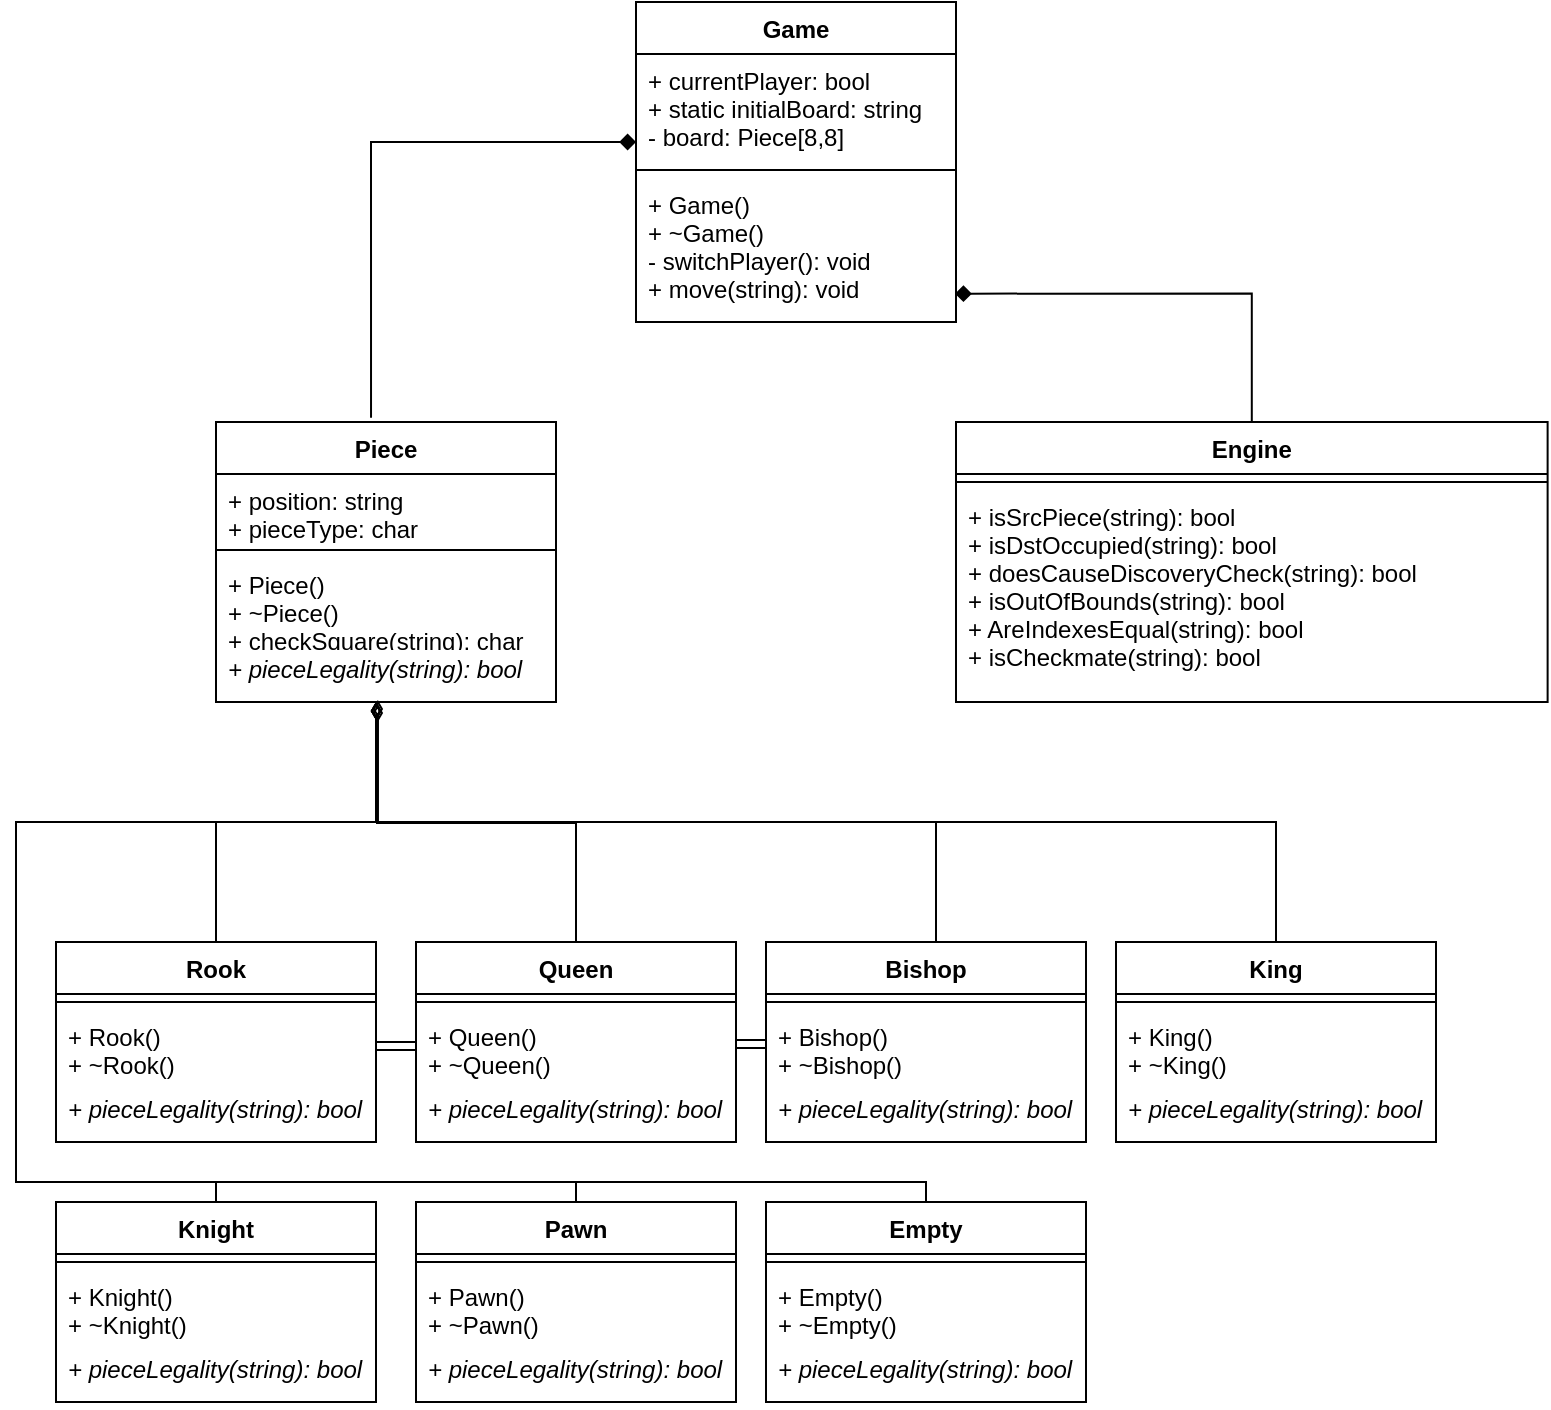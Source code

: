 <mxfile version="14.1.8" type="device"><diagram name="Page-1" id="c4acf3e9-155e-7222-9cf6-157b1a14988f"><mxGraphModel dx="723" dy="375" grid="1" gridSize="10" guides="1" tooltips="1" connect="1" arrows="1" fold="1" page="1" pageScale="1" pageWidth="850" pageHeight="1100" background="none" math="0" shadow="0"><root><mxCell id="0"/><mxCell id="1" parent="0"/><mxCell id="4baFcDnVK8HOPR_MSxW6-1" value="Game" style="swimlane;fontStyle=1;align=center;verticalAlign=top;childLayout=stackLayout;horizontal=1;startSize=26;horizontalStack=0;resizeParent=1;resizeParentMax=0;resizeLast=0;collapsible=1;marginBottom=0;" vertex="1" parent="1"><mxGeometry x="320" y="30" width="160" height="160" as="geometry"><mxRectangle x="345" y="30" width="70" height="26" as="alternateBounds"/></mxGeometry></mxCell><mxCell id="4baFcDnVK8HOPR_MSxW6-2" value="+ currentPlayer: bool&#10;+ static initialBoard: string&#10;- board: Piece[8,8]" style="text;strokeColor=none;fillColor=none;align=left;verticalAlign=top;spacingLeft=4;spacingRight=4;overflow=hidden;rotatable=0;points=[[0,0.5],[1,0.5]];portConstraint=eastwest;" vertex="1" parent="4baFcDnVK8HOPR_MSxW6-1"><mxGeometry y="26" width="160" height="54" as="geometry"/></mxCell><mxCell id="4baFcDnVK8HOPR_MSxW6-3" value="" style="line;strokeWidth=1;fillColor=none;align=left;verticalAlign=middle;spacingTop=-1;spacingLeft=3;spacingRight=3;rotatable=0;labelPosition=right;points=[];portConstraint=eastwest;" vertex="1" parent="4baFcDnVK8HOPR_MSxW6-1"><mxGeometry y="80" width="160" height="8" as="geometry"/></mxCell><mxCell id="4baFcDnVK8HOPR_MSxW6-16" value="+ Game()&#10;+ ~Game()&#10;- switchPlayer(): void&#10;+ move(string): void" style="text;strokeColor=none;fillColor=none;align=left;verticalAlign=top;spacingLeft=4;spacingRight=4;overflow=hidden;rotatable=0;points=[[0,0.5],[1,0.5]];portConstraint=eastwest;" vertex="1" parent="4baFcDnVK8HOPR_MSxW6-1"><mxGeometry y="88" width="160" height="72" as="geometry"/></mxCell><mxCell id="4baFcDnVK8HOPR_MSxW6-5" value="Piece" style="swimlane;fontStyle=1;align=center;verticalAlign=top;childLayout=stackLayout;horizontal=1;startSize=26;horizontalStack=0;resizeParent=1;resizeParentMax=0;resizeLast=0;collapsible=1;marginBottom=0;" vertex="1" parent="1"><mxGeometry x="110" y="240" width="170" height="140" as="geometry"/></mxCell><mxCell id="4baFcDnVK8HOPR_MSxW6-6" value="+ position: string&#10;+ pieceType: char" style="text;strokeColor=none;fillColor=none;align=left;verticalAlign=top;spacingLeft=4;spacingRight=4;overflow=hidden;rotatable=0;points=[[0,0.5],[1,0.5]];portConstraint=eastwest;" vertex="1" parent="4baFcDnVK8HOPR_MSxW6-5"><mxGeometry y="26" width="170" height="34" as="geometry"/></mxCell><mxCell id="4baFcDnVK8HOPR_MSxW6-7" value="" style="line;strokeWidth=1;fillColor=none;align=left;verticalAlign=middle;spacingTop=-1;spacingLeft=3;spacingRight=3;rotatable=0;labelPosition=right;points=[];portConstraint=eastwest;" vertex="1" parent="4baFcDnVK8HOPR_MSxW6-5"><mxGeometry y="60" width="170" height="8" as="geometry"/></mxCell><mxCell id="4baFcDnVK8HOPR_MSxW6-8" value="+ Piece()&#10;+ ~Piece()&#10;+ checkSquare(string): char" style="text;strokeColor=none;fillColor=none;align=left;verticalAlign=top;spacingLeft=4;spacingRight=4;overflow=hidden;rotatable=0;points=[[0,0.5],[1,0.5]];portConstraint=eastwest;fontStyle=0" vertex="1" parent="4baFcDnVK8HOPR_MSxW6-5"><mxGeometry y="68" width="170" height="42" as="geometry"/></mxCell><mxCell id="4baFcDnVK8HOPR_MSxW6-42" value="+ pieceLegality(string): bool" style="text;strokeColor=none;fillColor=none;align=left;verticalAlign=top;spacingLeft=4;spacingRight=4;overflow=hidden;rotatable=0;points=[[0,0.5],[1,0.5]];portConstraint=eastwest;fontStyle=2" vertex="1" parent="4baFcDnVK8HOPR_MSxW6-5"><mxGeometry y="110" width="170" height="30" as="geometry"/></mxCell><mxCell id="4baFcDnVK8HOPR_MSxW6-75" style="edgeStyle=orthogonalEdgeStyle;rounded=0;orthogonalLoop=1;jettySize=auto;html=1;entryX=0.476;entryY=0.967;entryDx=0;entryDy=0;entryPerimeter=0;endArrow=diamondThin;endFill=0;" edge="1" parent="1" source="4baFcDnVK8HOPR_MSxW6-9" target="4baFcDnVK8HOPR_MSxW6-42"><mxGeometry relative="1" as="geometry"/></mxCell><mxCell id="4baFcDnVK8HOPR_MSxW6-9" value="Rook" style="swimlane;fontStyle=1;align=center;verticalAlign=top;childLayout=stackLayout;horizontal=1;startSize=26;horizontalStack=0;resizeParent=1;resizeParentMax=0;resizeLast=0;collapsible=1;marginBottom=0;" vertex="1" parent="1"><mxGeometry x="30" y="500" width="160" height="100" as="geometry"/></mxCell><mxCell id="4baFcDnVK8HOPR_MSxW6-11" value="" style="line;strokeWidth=1;fillColor=none;align=left;verticalAlign=middle;spacingTop=-1;spacingLeft=3;spacingRight=3;rotatable=0;labelPosition=right;points=[];portConstraint=eastwest;" vertex="1" parent="4baFcDnVK8HOPR_MSxW6-9"><mxGeometry y="26" width="160" height="8" as="geometry"/></mxCell><mxCell id="4baFcDnVK8HOPR_MSxW6-12" value="+ Rook()&#10;+ ~Rook()" style="text;strokeColor=none;fillColor=none;align=left;verticalAlign=top;spacingLeft=4;spacingRight=4;overflow=hidden;rotatable=0;points=[[0,0.5],[1,0.5]];portConstraint=eastwest;" vertex="1" parent="4baFcDnVK8HOPR_MSxW6-9"><mxGeometry y="34" width="160" height="36" as="geometry"/></mxCell><mxCell id="4baFcDnVK8HOPR_MSxW6-43" value="+ pieceLegality(string): bool" style="text;strokeColor=none;fillColor=none;align=left;verticalAlign=top;spacingLeft=4;spacingRight=4;overflow=hidden;rotatable=0;points=[[0,0.5],[1,0.5]];portConstraint=eastwest;fontStyle=2" vertex="1" parent="4baFcDnVK8HOPR_MSxW6-9"><mxGeometry y="70" width="160" height="30" as="geometry"/></mxCell><mxCell id="4baFcDnVK8HOPR_MSxW6-15" style="edgeStyle=orthogonalEdgeStyle;rounded=0;orthogonalLoop=1;jettySize=auto;html=1;endArrow=diamond;endFill=1;exitX=0.456;exitY=-0.015;exitDx=0;exitDy=0;exitPerimeter=0;" edge="1" parent="1" source="4baFcDnVK8HOPR_MSxW6-5"><mxGeometry relative="1" as="geometry"><mxPoint x="320" y="100" as="targetPoint"/><Array as="points"><mxPoint x="188" y="100"/><mxPoint x="320" y="100"/></Array></mxGeometry></mxCell><mxCell id="4baFcDnVK8HOPR_MSxW6-80" style="edgeStyle=orthogonalEdgeStyle;rounded=0;orthogonalLoop=1;jettySize=auto;html=1;endArrow=diamondThin;endFill=0;" edge="1" parent="1" source="4baFcDnVK8HOPR_MSxW6-44"><mxGeometry relative="1" as="geometry"><mxPoint x="190" y="380" as="targetPoint"/><Array as="points"><mxPoint x="110" y="620"/><mxPoint x="10" y="620"/><mxPoint x="10" y="440"/><mxPoint x="190" y="440"/><mxPoint x="190" y="380"/></Array></mxGeometry></mxCell><mxCell id="4baFcDnVK8HOPR_MSxW6-44" value="Knight" style="swimlane;fontStyle=1;align=center;verticalAlign=top;childLayout=stackLayout;horizontal=1;startSize=26;horizontalStack=0;resizeParent=1;resizeParentMax=0;resizeLast=0;collapsible=1;marginBottom=0;" vertex="1" parent="1"><mxGeometry x="30" y="630" width="160" height="100" as="geometry"/></mxCell><mxCell id="4baFcDnVK8HOPR_MSxW6-45" value="" style="line;strokeWidth=1;fillColor=none;align=left;verticalAlign=middle;spacingTop=-1;spacingLeft=3;spacingRight=3;rotatable=0;labelPosition=right;points=[];portConstraint=eastwest;" vertex="1" parent="4baFcDnVK8HOPR_MSxW6-44"><mxGeometry y="26" width="160" height="8" as="geometry"/></mxCell><mxCell id="4baFcDnVK8HOPR_MSxW6-46" value="+ Knight()&#10;+ ~Knight()" style="text;strokeColor=none;fillColor=none;align=left;verticalAlign=top;spacingLeft=4;spacingRight=4;overflow=hidden;rotatable=0;points=[[0,0.5],[1,0.5]];portConstraint=eastwest;" vertex="1" parent="4baFcDnVK8HOPR_MSxW6-44"><mxGeometry y="34" width="160" height="36" as="geometry"/></mxCell><mxCell id="4baFcDnVK8HOPR_MSxW6-47" value="+ pieceLegality(string): bool" style="text;strokeColor=none;fillColor=none;align=left;verticalAlign=top;spacingLeft=4;spacingRight=4;overflow=hidden;rotatable=0;points=[[0,0.5],[1,0.5]];portConstraint=eastwest;fontStyle=2" vertex="1" parent="4baFcDnVK8HOPR_MSxW6-44"><mxGeometry y="70" width="160" height="30" as="geometry"/></mxCell><mxCell id="4baFcDnVK8HOPR_MSxW6-81" style="edgeStyle=orthogonalEdgeStyle;rounded=0;orthogonalLoop=1;jettySize=auto;html=1;endArrow=diamondThin;endFill=0;" edge="1" parent="1" source="4baFcDnVK8HOPR_MSxW6-48"><mxGeometry relative="1" as="geometry"><mxPoint x="190" y="380" as="targetPoint"/><Array as="points"><mxPoint x="290" y="620"/><mxPoint x="10" y="620"/><mxPoint x="10" y="440"/><mxPoint x="190" y="440"/><mxPoint x="190" y="380"/></Array></mxGeometry></mxCell><mxCell id="4baFcDnVK8HOPR_MSxW6-48" value="Pawn" style="swimlane;fontStyle=1;align=center;verticalAlign=top;childLayout=stackLayout;horizontal=1;startSize=26;horizontalStack=0;resizeParent=1;resizeParentMax=0;resizeLast=0;collapsible=1;marginBottom=0;" vertex="1" parent="1"><mxGeometry x="210" y="630" width="160" height="100" as="geometry"/></mxCell><mxCell id="4baFcDnVK8HOPR_MSxW6-49" value="" style="line;strokeWidth=1;fillColor=none;align=left;verticalAlign=middle;spacingTop=-1;spacingLeft=3;spacingRight=3;rotatable=0;labelPosition=right;points=[];portConstraint=eastwest;" vertex="1" parent="4baFcDnVK8HOPR_MSxW6-48"><mxGeometry y="26" width="160" height="8" as="geometry"/></mxCell><mxCell id="4baFcDnVK8HOPR_MSxW6-50" value="+ Pawn()&#10;+ ~Pawn()" style="text;strokeColor=none;fillColor=none;align=left;verticalAlign=top;spacingLeft=4;spacingRight=4;overflow=hidden;rotatable=0;points=[[0,0.5],[1,0.5]];portConstraint=eastwest;" vertex="1" parent="4baFcDnVK8HOPR_MSxW6-48"><mxGeometry y="34" width="160" height="36" as="geometry"/></mxCell><mxCell id="4baFcDnVK8HOPR_MSxW6-51" value="+ pieceLegality(string): bool" style="text;strokeColor=none;fillColor=none;align=left;verticalAlign=top;spacingLeft=4;spacingRight=4;overflow=hidden;rotatable=0;points=[[0,0.5],[1,0.5]];portConstraint=eastwest;fontStyle=2" vertex="1" parent="4baFcDnVK8HOPR_MSxW6-48"><mxGeometry y="70" width="160" height="30" as="geometry"/></mxCell><mxCell id="4baFcDnVK8HOPR_MSxW6-82" style="edgeStyle=orthogonalEdgeStyle;rounded=0;orthogonalLoop=1;jettySize=auto;html=1;endArrow=diamondThin;endFill=0;" edge="1" parent="1" source="4baFcDnVK8HOPR_MSxW6-52"><mxGeometry relative="1" as="geometry"><mxPoint x="190" y="380" as="targetPoint"/><Array as="points"><mxPoint x="465" y="620"/><mxPoint x="10" y="620"/><mxPoint x="10" y="440"/><mxPoint x="190" y="440"/><mxPoint x="190" y="380"/></Array></mxGeometry></mxCell><mxCell id="4baFcDnVK8HOPR_MSxW6-52" value="Empty" style="swimlane;fontStyle=1;align=center;verticalAlign=top;childLayout=stackLayout;horizontal=1;startSize=26;horizontalStack=0;resizeParent=1;resizeParentMax=0;resizeLast=0;collapsible=1;marginBottom=0;" vertex="1" parent="1"><mxGeometry x="385" y="630" width="160" height="100" as="geometry"/></mxCell><mxCell id="4baFcDnVK8HOPR_MSxW6-53" value="" style="line;strokeWidth=1;fillColor=none;align=left;verticalAlign=middle;spacingTop=-1;spacingLeft=3;spacingRight=3;rotatable=0;labelPosition=right;points=[];portConstraint=eastwest;" vertex="1" parent="4baFcDnVK8HOPR_MSxW6-52"><mxGeometry y="26" width="160" height="8" as="geometry"/></mxCell><mxCell id="4baFcDnVK8HOPR_MSxW6-54" value="+ Empty()&#10;+ ~Empty()" style="text;strokeColor=none;fillColor=none;align=left;verticalAlign=top;spacingLeft=4;spacingRight=4;overflow=hidden;rotatable=0;points=[[0,0.5],[1,0.5]];portConstraint=eastwest;" vertex="1" parent="4baFcDnVK8HOPR_MSxW6-52"><mxGeometry y="34" width="160" height="36" as="geometry"/></mxCell><mxCell id="4baFcDnVK8HOPR_MSxW6-55" value="+ pieceLegality(string): bool" style="text;strokeColor=none;fillColor=none;align=left;verticalAlign=top;spacingLeft=4;spacingRight=4;overflow=hidden;rotatable=0;points=[[0,0.5],[1,0.5]];portConstraint=eastwest;fontStyle=2" vertex="1" parent="4baFcDnVK8HOPR_MSxW6-52"><mxGeometry y="70" width="160" height="30" as="geometry"/></mxCell><mxCell id="4baFcDnVK8HOPR_MSxW6-79" style="edgeStyle=orthogonalEdgeStyle;rounded=0;orthogonalLoop=1;jettySize=auto;html=1;entryX=0.476;entryY=1.033;entryDx=0;entryDy=0;entryPerimeter=0;endArrow=diamondThin;endFill=0;" edge="1" parent="1" source="4baFcDnVK8HOPR_MSxW6-60" target="4baFcDnVK8HOPR_MSxW6-42"><mxGeometry relative="1" as="geometry"/></mxCell><mxCell id="4baFcDnVK8HOPR_MSxW6-60" value="King" style="swimlane;fontStyle=1;align=center;verticalAlign=top;childLayout=stackLayout;horizontal=1;startSize=26;horizontalStack=0;resizeParent=1;resizeParentMax=0;resizeLast=0;collapsible=1;marginBottom=0;" vertex="1" parent="1"><mxGeometry x="560" y="500" width="160" height="100" as="geometry"/></mxCell><mxCell id="4baFcDnVK8HOPR_MSxW6-61" value="" style="line;strokeWidth=1;fillColor=none;align=left;verticalAlign=middle;spacingTop=-1;spacingLeft=3;spacingRight=3;rotatable=0;labelPosition=right;points=[];portConstraint=eastwest;" vertex="1" parent="4baFcDnVK8HOPR_MSxW6-60"><mxGeometry y="26" width="160" height="8" as="geometry"/></mxCell><mxCell id="4baFcDnVK8HOPR_MSxW6-62" value="+ King()&#10;+ ~King()" style="text;strokeColor=none;fillColor=none;align=left;verticalAlign=top;spacingLeft=4;spacingRight=4;overflow=hidden;rotatable=0;points=[[0,0.5],[1,0.5]];portConstraint=eastwest;" vertex="1" parent="4baFcDnVK8HOPR_MSxW6-60"><mxGeometry y="34" width="160" height="36" as="geometry"/></mxCell><mxCell id="4baFcDnVK8HOPR_MSxW6-63" value="+ pieceLegality(string): bool" style="text;strokeColor=none;fillColor=none;align=left;verticalAlign=top;spacingLeft=4;spacingRight=4;overflow=hidden;rotatable=0;points=[[0,0.5],[1,0.5]];portConstraint=eastwest;fontStyle=2" vertex="1" parent="4baFcDnVK8HOPR_MSxW6-60"><mxGeometry y="70" width="160" height="30" as="geometry"/></mxCell><mxCell id="4baFcDnVK8HOPR_MSxW6-78" style="edgeStyle=orthogonalEdgeStyle;rounded=0;orthogonalLoop=1;jettySize=auto;html=1;endArrow=diamondThin;endFill=0;exitX=0.5;exitY=0;exitDx=0;exitDy=0;" edge="1" parent="1" source="4baFcDnVK8HOPR_MSxW6-64"><mxGeometry relative="1" as="geometry"><mxPoint x="190" y="380" as="targetPoint"/></mxGeometry></mxCell><mxCell id="4baFcDnVK8HOPR_MSxW6-64" value="Queen" style="swimlane;fontStyle=1;align=center;verticalAlign=top;childLayout=stackLayout;horizontal=1;startSize=26;horizontalStack=0;resizeParent=1;resizeParentMax=0;resizeLast=0;collapsible=1;marginBottom=0;" vertex="1" parent="1"><mxGeometry x="210" y="500" width="160" height="100" as="geometry"/></mxCell><mxCell id="4baFcDnVK8HOPR_MSxW6-65" value="" style="line;strokeWidth=1;fillColor=none;align=left;verticalAlign=middle;spacingTop=-1;spacingLeft=3;spacingRight=3;rotatable=0;labelPosition=right;points=[];portConstraint=eastwest;" vertex="1" parent="4baFcDnVK8HOPR_MSxW6-64"><mxGeometry y="26" width="160" height="8" as="geometry"/></mxCell><mxCell id="4baFcDnVK8HOPR_MSxW6-66" value="+ Queen()&#10;+ ~Queen()" style="text;strokeColor=none;fillColor=none;align=left;verticalAlign=top;spacingLeft=4;spacingRight=4;overflow=hidden;rotatable=0;points=[[0,0.5],[1,0.5]];portConstraint=eastwest;" vertex="1" parent="4baFcDnVK8HOPR_MSxW6-64"><mxGeometry y="34" width="160" height="36" as="geometry"/></mxCell><mxCell id="4baFcDnVK8HOPR_MSxW6-67" value="+ pieceLegality(string): bool" style="text;strokeColor=none;fillColor=none;align=left;verticalAlign=top;spacingLeft=4;spacingRight=4;overflow=hidden;rotatable=0;points=[[0,0.5],[1,0.5]];portConstraint=eastwest;fontStyle=2" vertex="1" parent="4baFcDnVK8HOPR_MSxW6-64"><mxGeometry y="70" width="160" height="30" as="geometry"/></mxCell><mxCell id="4baFcDnVK8HOPR_MSxW6-77" style="edgeStyle=orthogonalEdgeStyle;rounded=0;orthogonalLoop=1;jettySize=auto;html=1;endArrow=diamondThin;endFill=0;" edge="1" parent="1" source="4baFcDnVK8HOPR_MSxW6-68"><mxGeometry relative="1" as="geometry"><mxPoint x="190" y="380" as="targetPoint"/><Array as="points"><mxPoint x="470" y="440"/><mxPoint x="190" y="440"/><mxPoint x="190" y="380"/></Array></mxGeometry></mxCell><mxCell id="4baFcDnVK8HOPR_MSxW6-68" value="Bishop" style="swimlane;fontStyle=1;align=center;verticalAlign=top;childLayout=stackLayout;horizontal=1;startSize=26;horizontalStack=0;resizeParent=1;resizeParentMax=0;resizeLast=0;collapsible=1;marginBottom=0;" vertex="1" parent="1"><mxGeometry x="385" y="500" width="160" height="100" as="geometry"/></mxCell><mxCell id="4baFcDnVK8HOPR_MSxW6-69" value="" style="line;strokeWidth=1;fillColor=none;align=left;verticalAlign=middle;spacingTop=-1;spacingLeft=3;spacingRight=3;rotatable=0;labelPosition=right;points=[];portConstraint=eastwest;" vertex="1" parent="4baFcDnVK8HOPR_MSxW6-68"><mxGeometry y="26" width="160" height="8" as="geometry"/></mxCell><mxCell id="4baFcDnVK8HOPR_MSxW6-70" value="+ Bishop()&#10;+ ~Bishop()" style="text;strokeColor=none;fillColor=none;align=left;verticalAlign=top;spacingLeft=4;spacingRight=4;overflow=hidden;rotatable=0;points=[[0,0.5],[1,0.5]];portConstraint=eastwest;" vertex="1" parent="4baFcDnVK8HOPR_MSxW6-68"><mxGeometry y="34" width="160" height="36" as="geometry"/></mxCell><mxCell id="4baFcDnVK8HOPR_MSxW6-71" value="+ pieceLegality(string): bool" style="text;strokeColor=none;fillColor=none;align=left;verticalAlign=top;spacingLeft=4;spacingRight=4;overflow=hidden;rotatable=0;points=[[0,0.5],[1,0.5]];portConstraint=eastwest;fontStyle=2" vertex="1" parent="4baFcDnVK8HOPR_MSxW6-68"><mxGeometry y="70" width="160" height="30" as="geometry"/></mxCell><mxCell id="4baFcDnVK8HOPR_MSxW6-84" style="edgeStyle=orthogonalEdgeStyle;rounded=0;orthogonalLoop=1;jettySize=auto;html=1;entryX=0;entryY=0.5;entryDx=0;entryDy=0;endArrow=diamondThin;endFill=0;shape=link;" edge="1" parent="1" source="4baFcDnVK8HOPR_MSxW6-12" target="4baFcDnVK8HOPR_MSxW6-66"><mxGeometry relative="1" as="geometry"/></mxCell><mxCell id="4baFcDnVK8HOPR_MSxW6-86" style="edgeStyle=orthogonalEdgeStyle;shape=link;rounded=0;orthogonalLoop=1;jettySize=auto;html=1;entryX=0;entryY=0.5;entryDx=0;entryDy=0;endArrow=diamondThin;endFill=0;" edge="1" parent="1"><mxGeometry relative="1" as="geometry"><mxPoint x="370" y="551" as="sourcePoint"/><mxPoint x="385" y="551" as="targetPoint"/><Array as="points"><mxPoint x="380" y="551"/><mxPoint x="380" y="551"/></Array></mxGeometry></mxCell><mxCell id="4baFcDnVK8HOPR_MSxW6-91" style="edgeStyle=orthogonalEdgeStyle;rounded=0;orthogonalLoop=1;jettySize=auto;html=1;entryX=0.997;entryY=0.803;entryDx=0;entryDy=0;entryPerimeter=0;endArrow=diamond;endFill=1;" edge="1" parent="1" source="4baFcDnVK8HOPR_MSxW6-87" target="4baFcDnVK8HOPR_MSxW6-16"><mxGeometry relative="1" as="geometry"/></mxCell><mxCell id="4baFcDnVK8HOPR_MSxW6-87" value="Engine" style="swimlane;fontStyle=1;align=center;verticalAlign=top;childLayout=stackLayout;horizontal=1;startSize=26;horizontalStack=0;resizeParent=1;resizeParentMax=0;resizeLast=0;collapsible=1;marginBottom=0;" vertex="1" parent="1"><mxGeometry x="480" y="240" width="295.81" height="140" as="geometry"/></mxCell><mxCell id="4baFcDnVK8HOPR_MSxW6-89" value="" style="line;strokeWidth=1;fillColor=none;align=left;verticalAlign=middle;spacingTop=-1;spacingLeft=3;spacingRight=3;rotatable=0;labelPosition=right;points=[];portConstraint=eastwest;" vertex="1" parent="4baFcDnVK8HOPR_MSxW6-87"><mxGeometry y="26" width="295.81" height="8" as="geometry"/></mxCell><mxCell id="4baFcDnVK8HOPR_MSxW6-90" value="+ isSrcPiece(string): bool&#10;+ isDstOccupied(string): bool&#10;+ doesCauseDiscoveryCheck(string): bool&#10;+ isOutOfBounds(string): bool&#10;+ AreIndexesEqual(string): bool&#10;+ isCheckmate(string): bool" style="text;strokeColor=none;fillColor=none;align=left;verticalAlign=top;spacingLeft=4;spacingRight=4;overflow=hidden;rotatable=0;points=[[0,0.5],[1,0.5]];portConstraint=eastwest;" vertex="1" parent="4baFcDnVK8HOPR_MSxW6-87"><mxGeometry y="34" width="295.81" height="106" as="geometry"/></mxCell></root></mxGraphModel></diagram></mxfile>